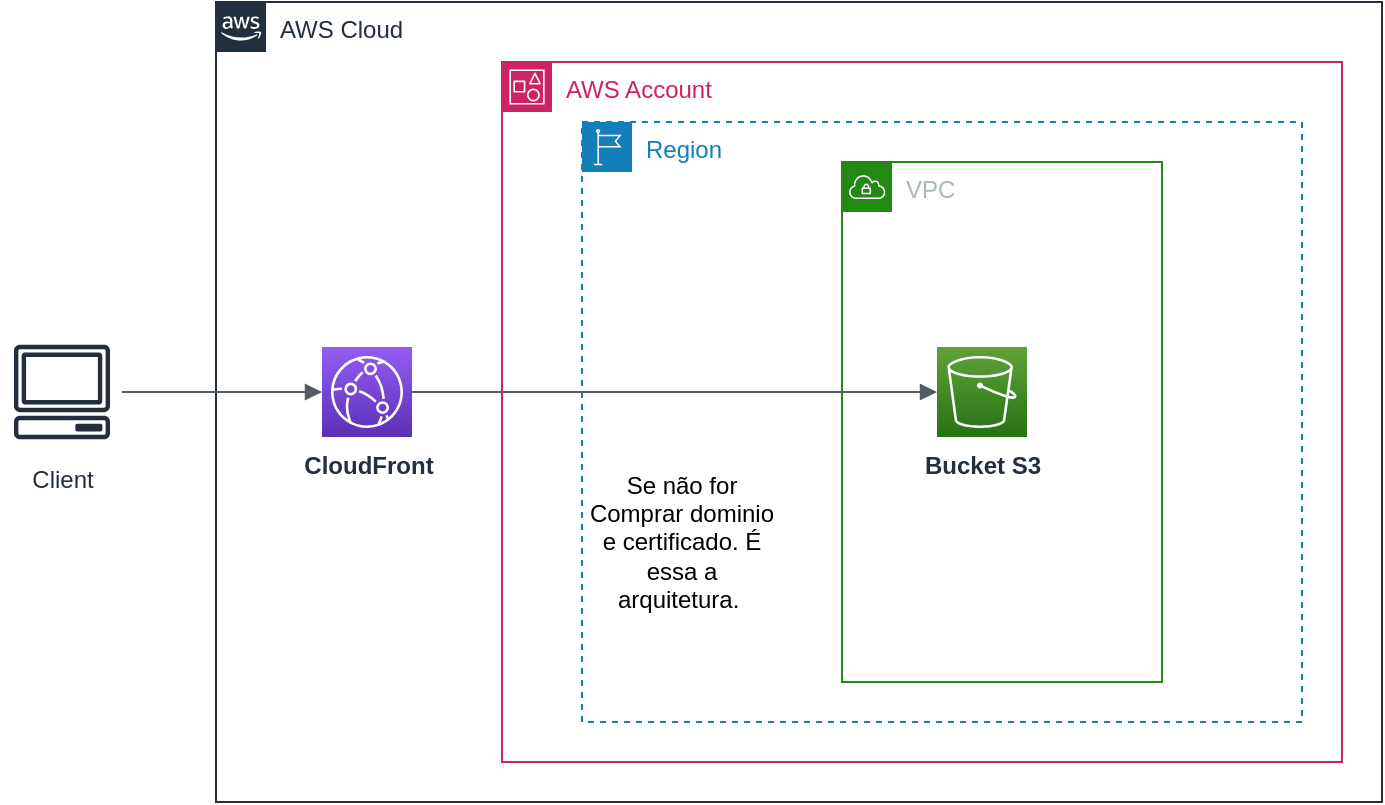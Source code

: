 <mxfile version="21.3.4" type="github">
  <diagram name="Página-1" id="4kYJIgVwhtvJx6Es7b7m">
    <mxGraphModel dx="880" dy="452" grid="1" gridSize="10" guides="1" tooltips="1" connect="1" arrows="1" fold="1" page="1" pageScale="1" pageWidth="827" pageHeight="1169" math="0" shadow="0">
      <root>
        <mxCell id="0" />
        <mxCell id="1" parent="0" />
        <mxCell id="dVdSVSiUS6Um-pE8_g3L-1" value="AWS Cloud" style="points=[[0,0],[0.25,0],[0.5,0],[0.75,0],[1,0],[1,0.25],[1,0.5],[1,0.75],[1,1],[0.75,1],[0.5,1],[0.25,1],[0,1],[0,0.75],[0,0.5],[0,0.25]];outlineConnect=0;gradientColor=none;html=1;whiteSpace=wrap;fontSize=12;fontStyle=0;container=1;pointerEvents=0;collapsible=0;recursiveResize=0;shape=mxgraph.aws4.group;grIcon=mxgraph.aws4.group_aws_cloud_alt;strokeColor=#232F3E;fillColor=none;verticalAlign=top;align=left;spacingLeft=30;fontColor=#232F3E;dashed=0;" parent="1" vertex="1">
          <mxGeometry x="137" y="40" width="583" height="400" as="geometry" />
        </mxCell>
        <mxCell id="30GgnprbSXJ40MF0VfQb-4" value="&lt;b&gt;CloudFront&lt;/b&gt;" style="sketch=0;points=[[0,0,0],[0.25,0,0],[0.5,0,0],[0.75,0,0],[1,0,0],[0,1,0],[0.25,1,0],[0.5,1,0],[0.75,1,0],[1,1,0],[0,0.25,0],[0,0.5,0],[0,0.75,0],[1,0.25,0],[1,0.5,0],[1,0.75,0]];outlineConnect=0;fontColor=#232F3E;gradientColor=#945DF2;gradientDirection=north;fillColor=#5A30B5;strokeColor=#ffffff;dashed=0;verticalLabelPosition=bottom;verticalAlign=top;align=center;html=1;fontSize=12;fontStyle=0;aspect=fixed;shape=mxgraph.aws4.resourceIcon;resIcon=mxgraph.aws4.cloudfront;" parent="dVdSVSiUS6Um-pE8_g3L-1" vertex="1">
          <mxGeometry x="53" y="172.5" width="45" height="45" as="geometry" />
        </mxCell>
        <mxCell id="30GgnprbSXJ40MF0VfQb-2" value="" style="edgeStyle=orthogonalEdgeStyle;html=1;endArrow=block;elbow=vertical;startArrow=none;endFill=1;strokeColor=#545B64;rounded=0;" parent="1" source="0uBp9g7zA9uXLm5McUXL-2" target="30GgnprbSXJ40MF0VfQb-4" edge="1">
          <mxGeometry width="100" relative="1" as="geometry">
            <mxPoint x="107" y="240" as="sourcePoint" />
            <mxPoint x="207" y="220" as="targetPoint" />
            <Array as="points" />
          </mxGeometry>
        </mxCell>
        <mxCell id="0uBp9g7zA9uXLm5McUXL-1" value="AWS Account" style="points=[[0,0],[0.25,0],[0.5,0],[0.75,0],[1,0],[1,0.25],[1,0.5],[1,0.75],[1,1],[0.75,1],[0.5,1],[0.25,1],[0,1],[0,0.75],[0,0.5],[0,0.25]];outlineConnect=0;gradientColor=none;html=1;whiteSpace=wrap;fontSize=12;fontStyle=0;container=1;pointerEvents=0;collapsible=0;recursiveResize=0;shape=mxgraph.aws4.group;grIcon=mxgraph.aws4.group_account;strokeColor=#CD2264;fillColor=none;verticalAlign=top;align=left;spacingLeft=30;fontColor=#CD2264;dashed=0;" parent="1" vertex="1">
          <mxGeometry x="280" y="70" width="420" height="350" as="geometry" />
        </mxCell>
        <mxCell id="0uBp9g7zA9uXLm5McUXL-3" value="Region" style="points=[[0,0],[0.25,0],[0.5,0],[0.75,0],[1,0],[1,0.25],[1,0.5],[1,0.75],[1,1],[0.75,1],[0.5,1],[0.25,1],[0,1],[0,0.75],[0,0.5],[0,0.25]];outlineConnect=0;gradientColor=none;html=1;whiteSpace=wrap;fontSize=12;fontStyle=0;container=1;pointerEvents=0;collapsible=0;recursiveResize=0;shape=mxgraph.aws4.group;grIcon=mxgraph.aws4.group_region;strokeColor=#147EBA;fillColor=none;verticalAlign=top;align=left;spacingLeft=30;fontColor=#147EBA;dashed=1;" parent="0uBp9g7zA9uXLm5McUXL-1" vertex="1">
          <mxGeometry x="40" y="30" width="360" height="300" as="geometry" />
        </mxCell>
        <mxCell id="dVdSVSiUS6Um-pE8_g3L-5" value="&lt;b&gt;Bucket S3&lt;/b&gt;" style="sketch=0;points=[[0,0,0],[0.25,0,0],[0.5,0,0],[0.75,0,0],[1,0,0],[0,1,0],[0.25,1,0],[0.5,1,0],[0.75,1,0],[1,1,0],[0,0.25,0],[0,0.5,0],[0,0.75,0],[1,0.25,0],[1,0.5,0],[1,0.75,0]];outlineConnect=0;fontColor=#232F3E;gradientColor=#60A337;gradientDirection=north;fillColor=#277116;strokeColor=#ffffff;dashed=0;verticalLabelPosition=bottom;verticalAlign=top;align=center;html=1;fontSize=12;fontStyle=0;aspect=fixed;shape=mxgraph.aws4.resourceIcon;resIcon=mxgraph.aws4.s3;" parent="0uBp9g7zA9uXLm5McUXL-3" vertex="1">
          <mxGeometry x="177.5" y="112.5" width="45" height="45" as="geometry" />
        </mxCell>
        <mxCell id="0uBp9g7zA9uXLm5McUXL-5" value="Se não for Comprar dominio e certificado. É essa a arquitetura.&amp;nbsp;" style="text;html=1;strokeColor=none;fillColor=none;align=center;verticalAlign=middle;whiteSpace=wrap;rounded=0;" parent="0uBp9g7zA9uXLm5McUXL-3" vertex="1">
          <mxGeometry y="180" width="100" height="60" as="geometry" />
        </mxCell>
        <mxCell id="dVdSVSiUS6Um-pE8_g3L-2" value="VPC" style="points=[[0,0],[0.25,0],[0.5,0],[0.75,0],[1,0],[1,0.25],[1,0.5],[1,0.75],[1,1],[0.75,1],[0.5,1],[0.25,1],[0,1],[0,0.75],[0,0.5],[0,0.25]];outlineConnect=0;gradientColor=none;html=1;whiteSpace=wrap;fontSize=12;fontStyle=0;container=1;pointerEvents=0;collapsible=0;recursiveResize=0;shape=mxgraph.aws4.group;grIcon=mxgraph.aws4.group_vpc;strokeColor=#248814;fillColor=none;verticalAlign=top;align=left;spacingLeft=30;fontColor=#AAB7B8;dashed=0;" parent="0uBp9g7zA9uXLm5McUXL-3" vertex="1">
          <mxGeometry x="130" y="20" width="160" height="260" as="geometry" />
        </mxCell>
        <mxCell id="0uBp9g7zA9uXLm5McUXL-2" value="Client" style="sketch=0;outlineConnect=0;fontColor=#232F3E;gradientColor=none;strokeColor=#232F3E;fillColor=#ffffff;dashed=0;verticalLabelPosition=bottom;verticalAlign=top;align=center;html=1;fontSize=12;fontStyle=0;aspect=fixed;shape=mxgraph.aws4.resourceIcon;resIcon=mxgraph.aws4.client;" parent="1" vertex="1">
          <mxGeometry x="30" y="205" width="60" height="60" as="geometry" />
        </mxCell>
        <mxCell id="30GgnprbSXJ40MF0VfQb-5" value="" style="edgeStyle=orthogonalEdgeStyle;html=1;endArrow=block;elbow=vertical;startArrow=none;endFill=1;strokeColor=#545B64;rounded=0;entryX=0;entryY=0.5;entryDx=0;entryDy=0;entryPerimeter=0;" parent="1" source="30GgnprbSXJ40MF0VfQb-4" target="dVdSVSiUS6Um-pE8_g3L-5" edge="1">
          <mxGeometry width="100" relative="1" as="geometry">
            <mxPoint x="493" y="290" as="sourcePoint" />
            <mxPoint x="593" y="290" as="targetPoint" />
          </mxGeometry>
        </mxCell>
      </root>
    </mxGraphModel>
  </diagram>
</mxfile>
